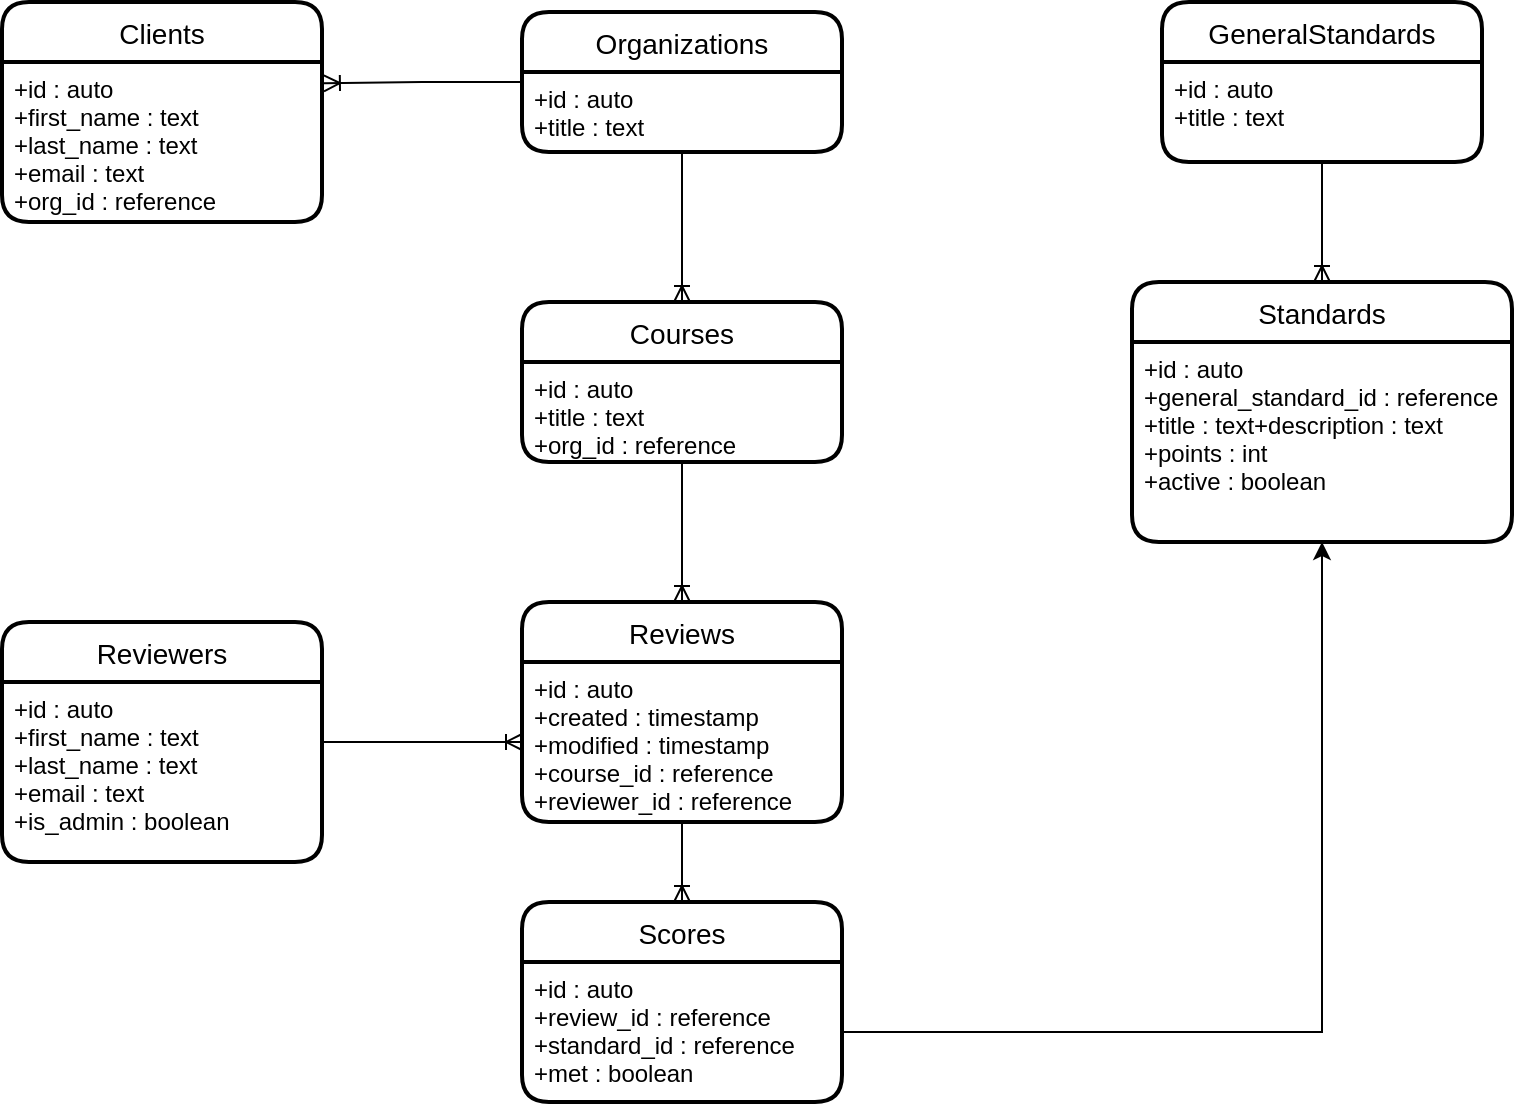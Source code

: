 <mxfile version="13.8.0" type="device"><diagram id="R2lEEEUBdFMjLlhIrx00" name="Page-1"><mxGraphModel dx="1378" dy="748" grid="1" gridSize="10" guides="1" tooltips="1" connect="1" arrows="1" fold="1" page="1" pageScale="1" pageWidth="850" pageHeight="1100" math="0" shadow="0" extFonts="Permanent Marker^https://fonts.googleapis.com/css?family=Permanent+Marker"><root><mxCell id="0"/><mxCell id="1" parent="0"/><mxCell id="i5ZaPHxZoPClEI5BYVWM-8" style="edgeStyle=orthogonalEdgeStyle;rounded=0;orthogonalLoop=1;jettySize=auto;html=1;entryX=0.5;entryY=0;entryDx=0;entryDy=0;endArrow=ERoneToMany;endFill=0;" parent="1" source="ehZq_irp4kU4pL6KUgfx-8" target="ehZq_irp4kU4pL6KUgfx-4" edge="1"><mxGeometry relative="1" as="geometry"/></mxCell><mxCell id="i5ZaPHxZoPClEI5BYVWM-9" style="edgeStyle=orthogonalEdgeStyle;rounded=0;orthogonalLoop=1;jettySize=auto;html=1;endArrow=ERoneToMany;endFill=0;" parent="1" source="ehZq_irp4kU4pL6KUgfx-5" target="i5ZaPHxZoPClEI5BYVWM-1" edge="1"><mxGeometry relative="1" as="geometry"/></mxCell><mxCell id="i5ZaPHxZoPClEI5BYVWM-10" style="edgeStyle=orthogonalEdgeStyle;rounded=0;orthogonalLoop=1;jettySize=auto;html=1;endArrow=ERoneToMany;endFill=0;" parent="1" source="i5ZaPHxZoPClEI5BYVWM-2" target="i5ZaPHxZoPClEI5BYVWM-3" edge="1"><mxGeometry relative="1" as="geometry"/></mxCell><mxCell id="i5ZaPHxZoPClEI5BYVWM-11" style="edgeStyle=orthogonalEdgeStyle;rounded=0;orthogonalLoop=1;jettySize=auto;html=1;entryX=0.5;entryY=0;entryDx=0;entryDy=0;endArrow=ERoneToMany;endFill=0;" parent="1" source="ehZq_irp4kU4pL6KUgfx-3" target="ehZq_irp4kU4pL6KUgfx-9" edge="1"><mxGeometry relative="1" as="geometry"/></mxCell><mxCell id="i5ZaPHxZoPClEI5BYVWM-12" style="edgeStyle=orthogonalEdgeStyle;rounded=0;orthogonalLoop=1;jettySize=auto;html=1;endArrow=classic;endFill=1;" parent="1" source="i5ZaPHxZoPClEI5BYVWM-4" target="ehZq_irp4kU4pL6KUgfx-10" edge="1"><mxGeometry relative="1" as="geometry"/></mxCell><mxCell id="fFIKz6NANc5uUX-1_ArR-6" style="edgeStyle=orthogonalEdgeStyle;rounded=0;orthogonalLoop=1;jettySize=auto;html=1;entryX=1.006;entryY=0.133;entryDx=0;entryDy=0;entryPerimeter=0;endArrow=ERoneToMany;endFill=0;" parent="1" source="ehZq_irp4kU4pL6KUgfx-7" target="fFIKz6NANc5uUX-1_ArR-5" edge="1"><mxGeometry relative="1" as="geometry"/></mxCell><mxCell id="ehZq_irp4kU4pL6KUgfx-4" value="Courses" style="swimlane;childLayout=stackLayout;horizontal=1;startSize=30;horizontalStack=0;rounded=1;fontSize=14;fontStyle=0;strokeWidth=2;resizeParent=0;resizeLast=1;shadow=0;dashed=0;align=center;" parent="1" vertex="1"><mxGeometry x="310" y="180" width="160" height="80" as="geometry"/></mxCell><mxCell id="ehZq_irp4kU4pL6KUgfx-5" value="+id : auto&#xA;+title : text&#xA;+org_id : reference&#xA;&#xA;" style="align=left;strokeColor=none;fillColor=none;spacingLeft=4;fontSize=12;verticalAlign=top;resizable=0;rotatable=0;part=1;" parent="ehZq_irp4kU4pL6KUgfx-4" vertex="1"><mxGeometry y="30" width="160" height="50" as="geometry"/></mxCell><mxCell id="i5ZaPHxZoPClEI5BYVWM-3" value="Scores" style="swimlane;childLayout=stackLayout;horizontal=1;startSize=30;horizontalStack=0;rounded=1;fontSize=14;fontStyle=0;strokeWidth=2;resizeParent=0;resizeLast=1;shadow=0;dashed=0;align=center;" parent="1" vertex="1"><mxGeometry x="310" y="480" width="160" height="100" as="geometry"/></mxCell><mxCell id="i5ZaPHxZoPClEI5BYVWM-4" value="+id : auto&#xA;+review_id : reference&#xA;+standard_id : reference&#xA;+met : boolean&#xA;&#xA;" style="align=left;strokeColor=none;fillColor=none;spacingLeft=4;fontSize=12;verticalAlign=top;resizable=0;rotatable=0;part=1;" parent="i5ZaPHxZoPClEI5BYVWM-3" vertex="1"><mxGeometry y="30" width="160" height="70" as="geometry"/></mxCell><mxCell id="ehZq_irp4kU4pL6KUgfx-2" value="GeneralStandards" style="swimlane;childLayout=stackLayout;horizontal=1;startSize=30;horizontalStack=0;rounded=1;fontSize=14;fontStyle=0;strokeWidth=2;resizeParent=0;resizeLast=1;shadow=0;dashed=0;align=center;" parent="1" vertex="1"><mxGeometry x="630" y="30" width="160" height="80" as="geometry"><mxRectangle x="90" y="110" width="150" height="30" as="alternateBounds"/></mxGeometry></mxCell><mxCell id="ehZq_irp4kU4pL6KUgfx-3" value="+id : auto&#xA;+title : text" style="align=left;strokeColor=none;fillColor=none;spacingLeft=4;fontSize=12;verticalAlign=top;resizable=0;rotatable=0;part=1;" parent="ehZq_irp4kU4pL6KUgfx-2" vertex="1"><mxGeometry y="30" width="160" height="50" as="geometry"/></mxCell><mxCell id="fFIKz6NANc5uUX-1_ArR-3" style="edgeStyle=orthogonalEdgeStyle;rounded=0;orthogonalLoop=1;jettySize=auto;html=1;endArrow=ERoneToMany;endFill=0;" parent="1" source="fFIKz6NANc5uUX-1_ArR-1" target="i5ZaPHxZoPClEI5BYVWM-2" edge="1"><mxGeometry relative="1" as="geometry"/></mxCell><mxCell id="fFIKz6NANc5uUX-1_ArR-1" value="Reviewers" style="swimlane;childLayout=stackLayout;horizontal=1;startSize=30;horizontalStack=0;rounded=1;fontSize=14;fontStyle=0;strokeWidth=2;resizeParent=0;resizeLast=1;shadow=0;dashed=0;align=center;" parent="1" vertex="1"><mxGeometry x="50" y="340" width="160" height="120" as="geometry"/></mxCell><mxCell id="fFIKz6NANc5uUX-1_ArR-2" value="+id : auto&#xA;+first_name : text&#xA;+last_name : text&#xA;+email : text&#xA;+is_admin : boolean&#xA;" style="align=left;strokeColor=none;fillColor=none;spacingLeft=4;fontSize=12;verticalAlign=top;resizable=0;rotatable=0;part=1;" parent="fFIKz6NANc5uUX-1_ArR-1" vertex="1"><mxGeometry y="30" width="160" height="90" as="geometry"/></mxCell><mxCell id="fFIKz6NANc5uUX-1_ArR-4" value="Clients" style="swimlane;childLayout=stackLayout;horizontal=1;startSize=30;horizontalStack=0;rounded=1;fontSize=14;fontStyle=0;strokeWidth=2;resizeParent=0;resizeLast=1;shadow=0;dashed=0;align=center;" parent="1" vertex="1"><mxGeometry x="50" y="30" width="160" height="110" as="geometry"/></mxCell><mxCell id="fFIKz6NANc5uUX-1_ArR-5" value="+id : auto&#xA;+first_name : text&#xA;+last_name : text&#xA;+email : text&#xA;+org_id : reference&#xA;" style="align=left;strokeColor=none;fillColor=none;spacingLeft=4;fontSize=12;verticalAlign=top;resizable=0;rotatable=0;part=1;" parent="fFIKz6NANc5uUX-1_ArR-4" vertex="1"><mxGeometry y="30" width="160" height="80" as="geometry"/></mxCell><mxCell id="ehZq_irp4kU4pL6KUgfx-9" value="Standards" style="swimlane;childLayout=stackLayout;horizontal=1;startSize=30;horizontalStack=0;rounded=1;fontSize=14;fontStyle=0;strokeWidth=2;resizeParent=0;resizeLast=1;shadow=0;dashed=0;align=center;" parent="1" vertex="1"><mxGeometry x="615" y="170" width="190" height="130" as="geometry"/></mxCell><mxCell id="ehZq_irp4kU4pL6KUgfx-10" value="+id : auto&#xA;+general_standard_id : reference&#xA;+title : text+description : text&#xA;+points : int&#xA;+active : boolean&#xA;&#xA;" style="align=left;strokeColor=none;fillColor=none;spacingLeft=4;fontSize=12;verticalAlign=top;resizable=0;rotatable=0;part=1;" parent="ehZq_irp4kU4pL6KUgfx-9" vertex="1"><mxGeometry y="30" width="190" height="100" as="geometry"/></mxCell><mxCell id="ehZq_irp4kU4pL6KUgfx-7" value="Organizations" style="swimlane;childLayout=stackLayout;horizontal=1;startSize=30;horizontalStack=0;rounded=1;fontSize=14;fontStyle=0;strokeWidth=2;resizeParent=0;resizeLast=1;shadow=0;dashed=0;align=center;" parent="1" vertex="1"><mxGeometry x="310" y="35" width="160" height="70" as="geometry"/></mxCell><mxCell id="ehZq_irp4kU4pL6KUgfx-8" value="+id : auto&#xA;+title : text&#xA;" style="align=left;strokeColor=none;fillColor=none;spacingLeft=4;fontSize=12;verticalAlign=top;resizable=0;rotatable=0;part=1;" parent="ehZq_irp4kU4pL6KUgfx-7" vertex="1"><mxGeometry y="30" width="160" height="40" as="geometry"/></mxCell><mxCell id="i5ZaPHxZoPClEI5BYVWM-1" value="Reviews" style="swimlane;childLayout=stackLayout;horizontal=1;startSize=30;horizontalStack=0;rounded=1;fontSize=14;fontStyle=0;strokeWidth=2;resizeParent=0;resizeLast=1;shadow=0;dashed=0;align=center;" parent="1" vertex="1"><mxGeometry x="310" y="330" width="160" height="110" as="geometry"/></mxCell><mxCell id="i5ZaPHxZoPClEI5BYVWM-2" value="+id : auto&#xA;+created : timestamp&#xA;+modified : timestamp&#xA;+course_id : reference&#xA;+reviewer_id : reference&#xA;" style="align=left;strokeColor=none;fillColor=none;spacingLeft=4;fontSize=12;verticalAlign=top;resizable=0;rotatable=0;part=1;" parent="i5ZaPHxZoPClEI5BYVWM-1" vertex="1"><mxGeometry y="30" width="160" height="80" as="geometry"/></mxCell></root></mxGraphModel></diagram></mxfile>